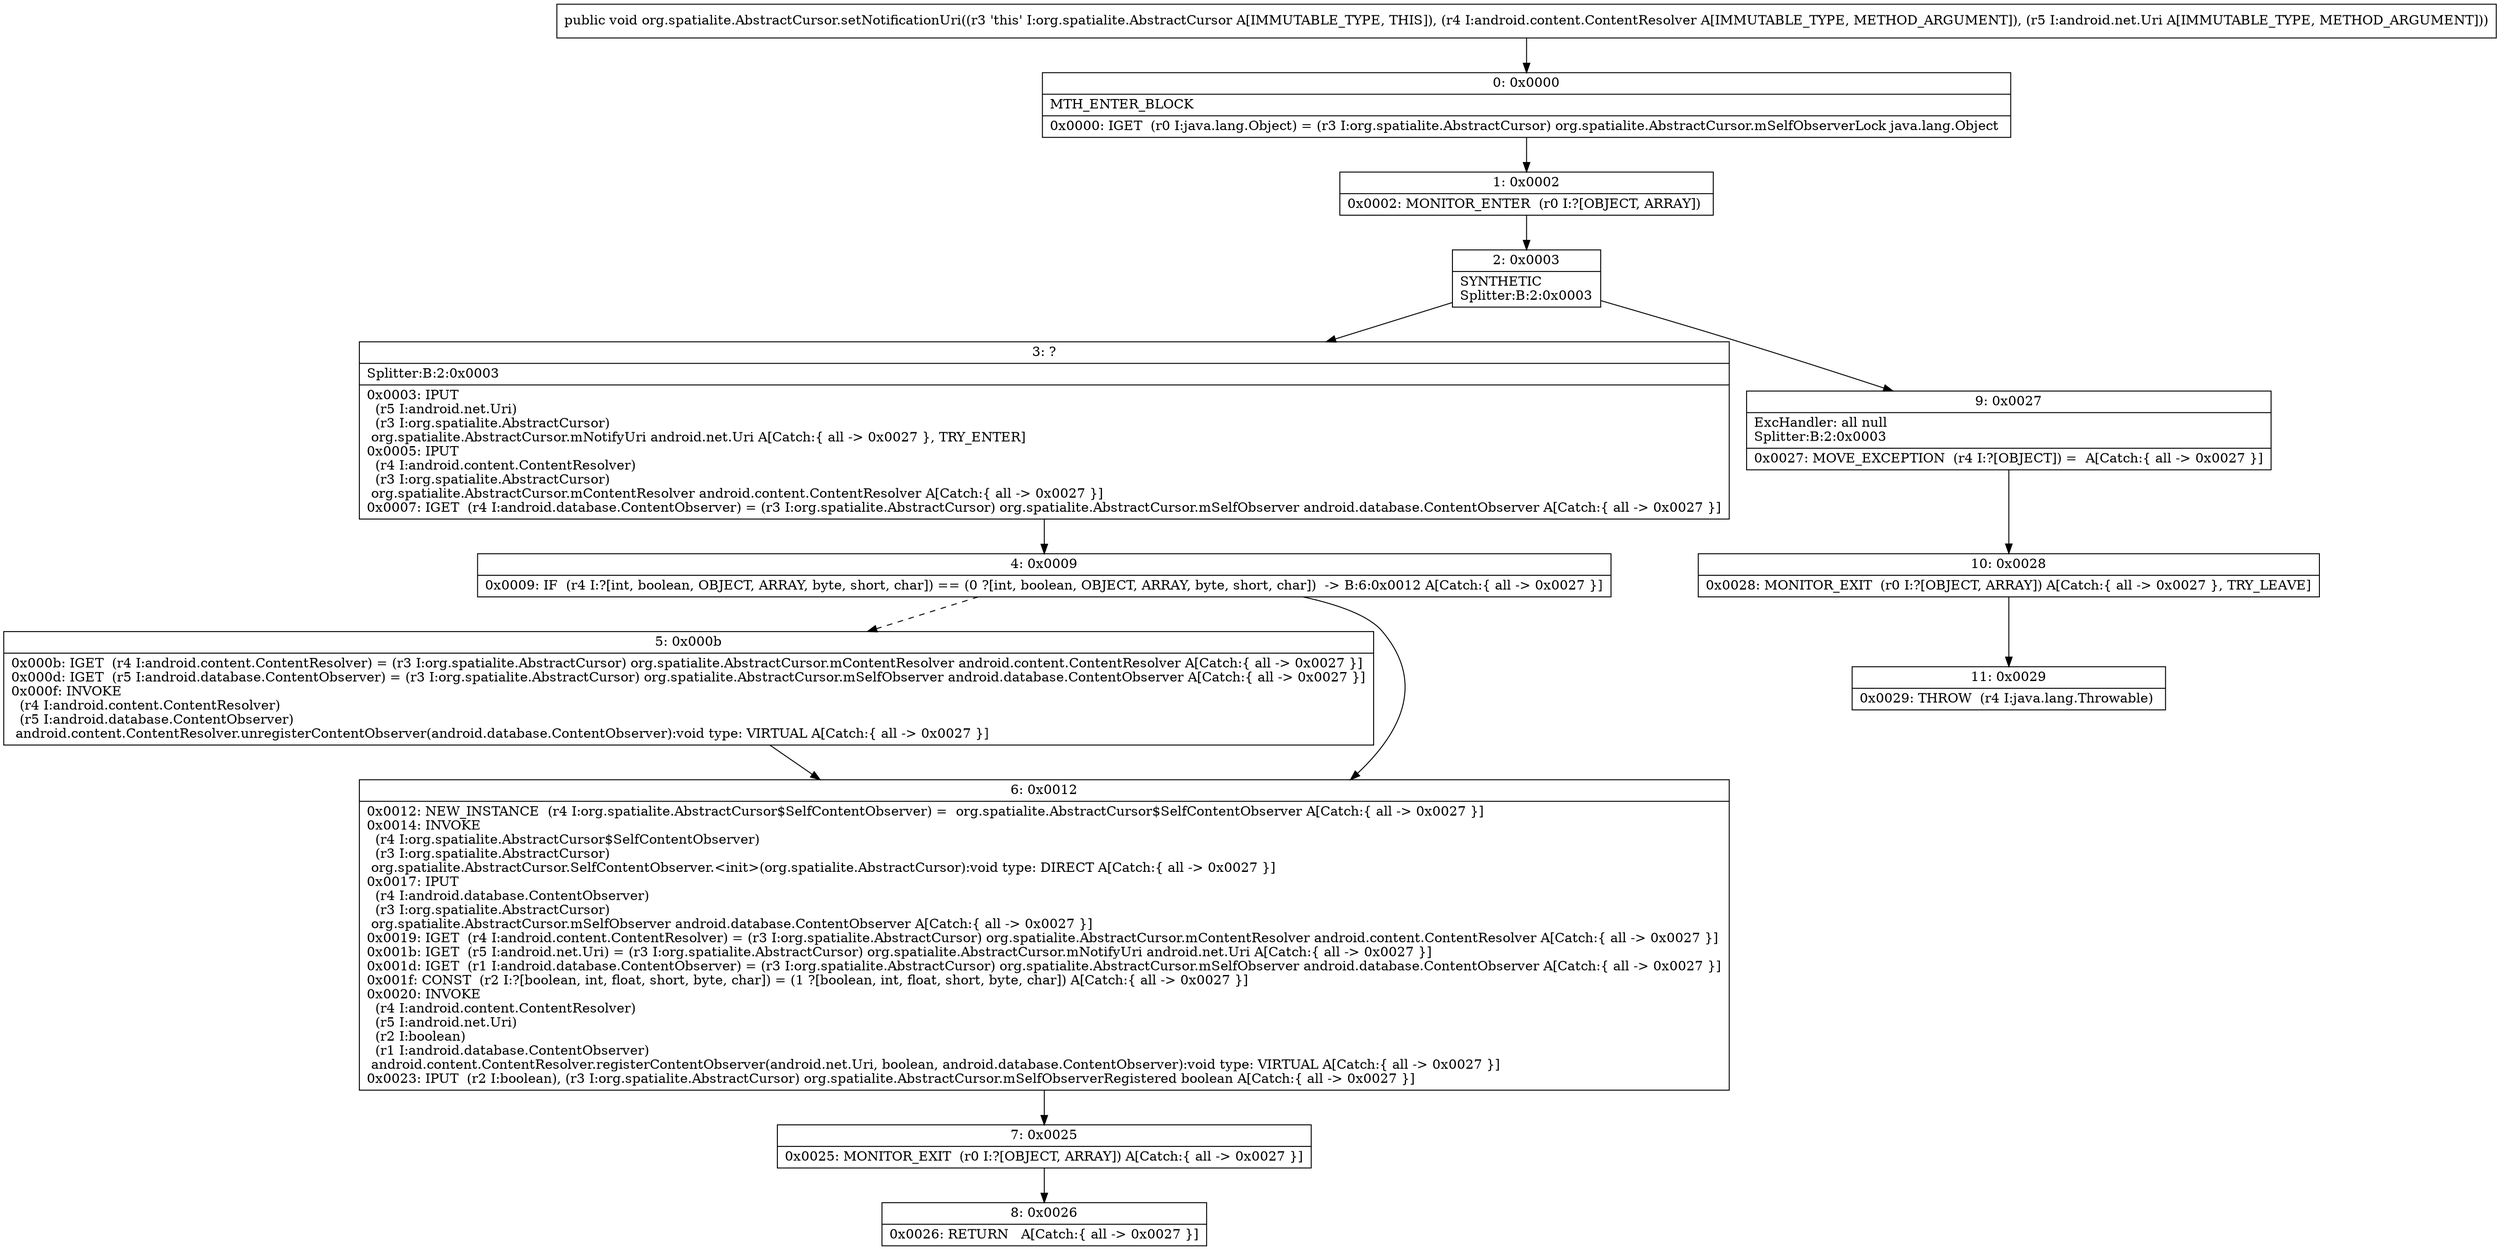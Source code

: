 digraph "CFG fororg.spatialite.AbstractCursor.setNotificationUri(Landroid\/content\/ContentResolver;Landroid\/net\/Uri;)V" {
Node_0 [shape=record,label="{0\:\ 0x0000|MTH_ENTER_BLOCK\l|0x0000: IGET  (r0 I:java.lang.Object) = (r3 I:org.spatialite.AbstractCursor) org.spatialite.AbstractCursor.mSelfObserverLock java.lang.Object \l}"];
Node_1 [shape=record,label="{1\:\ 0x0002|0x0002: MONITOR_ENTER  (r0 I:?[OBJECT, ARRAY]) \l}"];
Node_2 [shape=record,label="{2\:\ 0x0003|SYNTHETIC\lSplitter:B:2:0x0003\l}"];
Node_3 [shape=record,label="{3\:\ ?|Splitter:B:2:0x0003\l|0x0003: IPUT  \l  (r5 I:android.net.Uri)\l  (r3 I:org.spatialite.AbstractCursor)\l org.spatialite.AbstractCursor.mNotifyUri android.net.Uri A[Catch:\{ all \-\> 0x0027 \}, TRY_ENTER]\l0x0005: IPUT  \l  (r4 I:android.content.ContentResolver)\l  (r3 I:org.spatialite.AbstractCursor)\l org.spatialite.AbstractCursor.mContentResolver android.content.ContentResolver A[Catch:\{ all \-\> 0x0027 \}]\l0x0007: IGET  (r4 I:android.database.ContentObserver) = (r3 I:org.spatialite.AbstractCursor) org.spatialite.AbstractCursor.mSelfObserver android.database.ContentObserver A[Catch:\{ all \-\> 0x0027 \}]\l}"];
Node_4 [shape=record,label="{4\:\ 0x0009|0x0009: IF  (r4 I:?[int, boolean, OBJECT, ARRAY, byte, short, char]) == (0 ?[int, boolean, OBJECT, ARRAY, byte, short, char])  \-\> B:6:0x0012 A[Catch:\{ all \-\> 0x0027 \}]\l}"];
Node_5 [shape=record,label="{5\:\ 0x000b|0x000b: IGET  (r4 I:android.content.ContentResolver) = (r3 I:org.spatialite.AbstractCursor) org.spatialite.AbstractCursor.mContentResolver android.content.ContentResolver A[Catch:\{ all \-\> 0x0027 \}]\l0x000d: IGET  (r5 I:android.database.ContentObserver) = (r3 I:org.spatialite.AbstractCursor) org.spatialite.AbstractCursor.mSelfObserver android.database.ContentObserver A[Catch:\{ all \-\> 0x0027 \}]\l0x000f: INVOKE  \l  (r4 I:android.content.ContentResolver)\l  (r5 I:android.database.ContentObserver)\l android.content.ContentResolver.unregisterContentObserver(android.database.ContentObserver):void type: VIRTUAL A[Catch:\{ all \-\> 0x0027 \}]\l}"];
Node_6 [shape=record,label="{6\:\ 0x0012|0x0012: NEW_INSTANCE  (r4 I:org.spatialite.AbstractCursor$SelfContentObserver) =  org.spatialite.AbstractCursor$SelfContentObserver A[Catch:\{ all \-\> 0x0027 \}]\l0x0014: INVOKE  \l  (r4 I:org.spatialite.AbstractCursor$SelfContentObserver)\l  (r3 I:org.spatialite.AbstractCursor)\l org.spatialite.AbstractCursor.SelfContentObserver.\<init\>(org.spatialite.AbstractCursor):void type: DIRECT A[Catch:\{ all \-\> 0x0027 \}]\l0x0017: IPUT  \l  (r4 I:android.database.ContentObserver)\l  (r3 I:org.spatialite.AbstractCursor)\l org.spatialite.AbstractCursor.mSelfObserver android.database.ContentObserver A[Catch:\{ all \-\> 0x0027 \}]\l0x0019: IGET  (r4 I:android.content.ContentResolver) = (r3 I:org.spatialite.AbstractCursor) org.spatialite.AbstractCursor.mContentResolver android.content.ContentResolver A[Catch:\{ all \-\> 0x0027 \}]\l0x001b: IGET  (r5 I:android.net.Uri) = (r3 I:org.spatialite.AbstractCursor) org.spatialite.AbstractCursor.mNotifyUri android.net.Uri A[Catch:\{ all \-\> 0x0027 \}]\l0x001d: IGET  (r1 I:android.database.ContentObserver) = (r3 I:org.spatialite.AbstractCursor) org.spatialite.AbstractCursor.mSelfObserver android.database.ContentObserver A[Catch:\{ all \-\> 0x0027 \}]\l0x001f: CONST  (r2 I:?[boolean, int, float, short, byte, char]) = (1 ?[boolean, int, float, short, byte, char]) A[Catch:\{ all \-\> 0x0027 \}]\l0x0020: INVOKE  \l  (r4 I:android.content.ContentResolver)\l  (r5 I:android.net.Uri)\l  (r2 I:boolean)\l  (r1 I:android.database.ContentObserver)\l android.content.ContentResolver.registerContentObserver(android.net.Uri, boolean, android.database.ContentObserver):void type: VIRTUAL A[Catch:\{ all \-\> 0x0027 \}]\l0x0023: IPUT  (r2 I:boolean), (r3 I:org.spatialite.AbstractCursor) org.spatialite.AbstractCursor.mSelfObserverRegistered boolean A[Catch:\{ all \-\> 0x0027 \}]\l}"];
Node_7 [shape=record,label="{7\:\ 0x0025|0x0025: MONITOR_EXIT  (r0 I:?[OBJECT, ARRAY]) A[Catch:\{ all \-\> 0x0027 \}]\l}"];
Node_8 [shape=record,label="{8\:\ 0x0026|0x0026: RETURN   A[Catch:\{ all \-\> 0x0027 \}]\l}"];
Node_9 [shape=record,label="{9\:\ 0x0027|ExcHandler: all null\lSplitter:B:2:0x0003\l|0x0027: MOVE_EXCEPTION  (r4 I:?[OBJECT]) =  A[Catch:\{ all \-\> 0x0027 \}]\l}"];
Node_10 [shape=record,label="{10\:\ 0x0028|0x0028: MONITOR_EXIT  (r0 I:?[OBJECT, ARRAY]) A[Catch:\{ all \-\> 0x0027 \}, TRY_LEAVE]\l}"];
Node_11 [shape=record,label="{11\:\ 0x0029|0x0029: THROW  (r4 I:java.lang.Throwable) \l}"];
MethodNode[shape=record,label="{public void org.spatialite.AbstractCursor.setNotificationUri((r3 'this' I:org.spatialite.AbstractCursor A[IMMUTABLE_TYPE, THIS]), (r4 I:android.content.ContentResolver A[IMMUTABLE_TYPE, METHOD_ARGUMENT]), (r5 I:android.net.Uri A[IMMUTABLE_TYPE, METHOD_ARGUMENT])) }"];
MethodNode -> Node_0;
Node_0 -> Node_1;
Node_1 -> Node_2;
Node_2 -> Node_3;
Node_2 -> Node_9;
Node_3 -> Node_4;
Node_4 -> Node_5[style=dashed];
Node_4 -> Node_6;
Node_5 -> Node_6;
Node_6 -> Node_7;
Node_7 -> Node_8;
Node_9 -> Node_10;
Node_10 -> Node_11;
}

